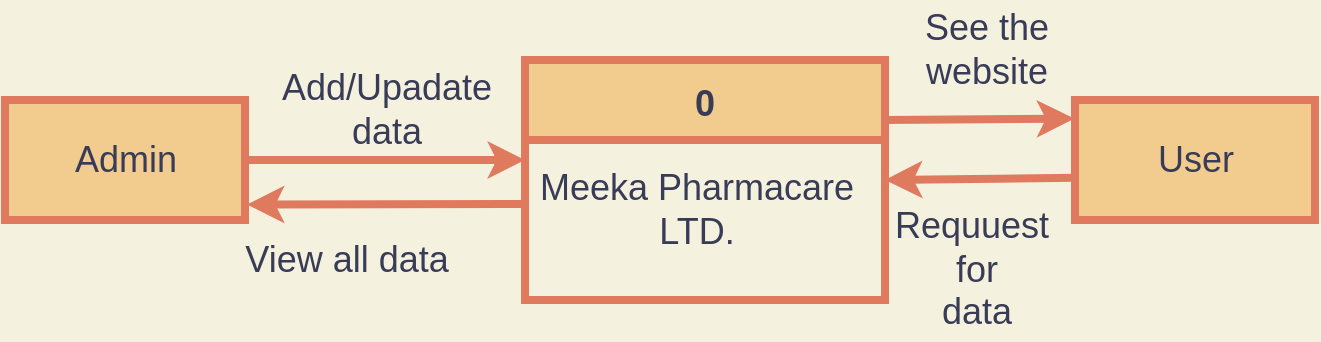 <mxfile version="16.5.2" type="github" pages="5">
  <diagram id="C5RBs43oDa-KdzZeNtuy" name="Page-1">
    <mxGraphModel dx="1839" dy="934" grid="0" gridSize="10" guides="1" tooltips="1" connect="1" arrows="1" fold="1" page="1" pageScale="1" pageWidth="827" pageHeight="1169" background="#F4F1DE" math="0" shadow="0">
      <root>
        <mxCell id="WIyWlLk6GJQsqaUBKTNV-0" />
        <mxCell id="WIyWlLk6GJQsqaUBKTNV-1" parent="WIyWlLk6GJQsqaUBKTNV-0" />
        <mxCell id="VhhzAOsANryJYTj_Fj5D-0" value="&lt;font style=&quot;font-size: 18px&quot;&gt;Admin&lt;/font&gt;" style="rounded=0;whiteSpace=wrap;html=1;fillColor=#F2CC8F;strokeColor=#E07A5F;strokeWidth=4;fontColor=#393C56;" vertex="1" parent="WIyWlLk6GJQsqaUBKTNV-1">
          <mxGeometry x="434.5" y="140" width="120" height="60" as="geometry" />
        </mxCell>
        <mxCell id="VhhzAOsANryJYTj_Fj5D-1" value="0" style="swimlane;fontSize=18;startSize=40;fillColor=#F2CC8F;strokeColor=#E07A5F;strokeWidth=4;fontColor=#393C56;" vertex="1" parent="WIyWlLk6GJQsqaUBKTNV-1">
          <mxGeometry x="694.5" y="120" width="180" height="120" as="geometry" />
        </mxCell>
        <mxCell id="VhhzAOsANryJYTj_Fj5D-4" value="Meeka Pharmacare&lt;br&gt;LTD." style="text;html=1;align=center;verticalAlign=middle;resizable=0;points=[];autosize=1;fontSize=18;strokeWidth=4;fontColor=#393C56;" vertex="1" parent="VhhzAOsANryJYTj_Fj5D-1">
          <mxGeometry y="50" width="170" height="50" as="geometry" />
        </mxCell>
        <mxCell id="VhhzAOsANryJYTj_Fj5D-2" value="" style="endArrow=classic;html=1;rounded=0;fontSize=18;exitX=1;exitY=0.5;exitDx=0;exitDy=0;fillColor=#F2CC8F;strokeColor=#E07A5F;strokeWidth=4;labelBackgroundColor=#F4F1DE;fontColor=#393C56;" edge="1" parent="WIyWlLk6GJQsqaUBKTNV-1" source="VhhzAOsANryJYTj_Fj5D-0">
          <mxGeometry width="50" height="50" relative="1" as="geometry">
            <mxPoint x="774.5" y="440" as="sourcePoint" />
            <mxPoint x="694.5" y="170" as="targetPoint" />
            <Array as="points" />
          </mxGeometry>
        </mxCell>
        <mxCell id="VhhzAOsANryJYTj_Fj5D-3" value="" style="endArrow=classic;html=1;rounded=0;fontSize=18;entryX=1.008;entryY=0.871;entryDx=0;entryDy=0;entryPerimeter=0;fillColor=#F2CC8F;strokeColor=#E07A5F;strokeWidth=4;labelBackgroundColor=#F4F1DE;fontColor=#393C56;" edge="1" parent="WIyWlLk6GJQsqaUBKTNV-1" target="VhhzAOsANryJYTj_Fj5D-0">
          <mxGeometry width="50" height="50" relative="1" as="geometry">
            <mxPoint x="694.5" y="192" as="sourcePoint" />
            <mxPoint x="824.5" y="390" as="targetPoint" />
          </mxGeometry>
        </mxCell>
        <mxCell id="VhhzAOsANryJYTj_Fj5D-5" value="&lt;font style=&quot;font-size: 18px&quot;&gt;User&lt;/font&gt;" style="rounded=0;whiteSpace=wrap;html=1;fillColor=#F2CC8F;strokeColor=#E07A5F;strokeWidth=4;fontColor=#393C56;" vertex="1" parent="WIyWlLk6GJQsqaUBKTNV-1">
          <mxGeometry x="969.5" y="140" width="120" height="60" as="geometry" />
        </mxCell>
        <mxCell id="VhhzAOsANryJYTj_Fj5D-6" value="" style="endArrow=classic;html=1;rounded=0;fontSize=18;entryX=1;entryY=0.5;entryDx=0;entryDy=0;exitX=0.008;exitY=0.648;exitDx=0;exitDy=0;exitPerimeter=0;fillColor=#F2CC8F;strokeColor=#E07A5F;strokeWidth=4;labelBackgroundColor=#F4F1DE;fontColor=#393C56;" edge="1" parent="WIyWlLk6GJQsqaUBKTNV-1" source="VhhzAOsANryJYTj_Fj5D-5" target="VhhzAOsANryJYTj_Fj5D-1">
          <mxGeometry width="50" height="50" relative="1" as="geometry">
            <mxPoint x="774.5" y="430" as="sourcePoint" />
            <mxPoint x="824.5" y="380" as="targetPoint" />
          </mxGeometry>
        </mxCell>
        <mxCell id="VhhzAOsANryJYTj_Fj5D-7" value="" style="endArrow=classic;html=1;rounded=0;fontSize=18;entryX=-0.003;entryY=0.155;entryDx=0;entryDy=0;exitX=1;exitY=0.25;exitDx=0;exitDy=0;entryPerimeter=0;fillColor=#F2CC8F;strokeColor=#E07A5F;strokeWidth=4;labelBackgroundColor=#F4F1DE;fontColor=#393C56;" edge="1" parent="WIyWlLk6GJQsqaUBKTNV-1" source="VhhzAOsANryJYTj_Fj5D-1" target="VhhzAOsANryJYTj_Fj5D-5">
          <mxGeometry width="50" height="50" relative="1" as="geometry">
            <mxPoint x="985.46" y="470.0" as="sourcePoint" />
            <mxPoint x="884.5" y="471.12" as="targetPoint" />
          </mxGeometry>
        </mxCell>
        <mxCell id="VhhzAOsANryJYTj_Fj5D-8" value="Add/Upadate &lt;br&gt;data" style="text;html=1;align=center;verticalAlign=middle;resizable=0;points=[];autosize=1;fontSize=18;strokeWidth=4;fontColor=#393C56;" vertex="1" parent="WIyWlLk6GJQsqaUBKTNV-1">
          <mxGeometry x="564.5" y="120" width="120" height="50" as="geometry" />
        </mxCell>
        <mxCell id="VhhzAOsANryJYTj_Fj5D-9" value="See the &lt;br&gt;website" style="text;html=1;align=center;verticalAlign=middle;resizable=0;points=[];autosize=1;fontSize=18;strokeWidth=4;fontColor=#393C56;" vertex="1" parent="WIyWlLk6GJQsqaUBKTNV-1">
          <mxGeometry x="884.5" y="90" width="80" height="50" as="geometry" />
        </mxCell>
        <mxCell id="VhhzAOsANryJYTj_Fj5D-10" value="Requuest&amp;nbsp;&lt;br&gt;for&lt;br&gt;data" style="text;html=1;align=center;verticalAlign=middle;resizable=0;points=[];autosize=1;fontSize=18;strokeWidth=4;fontColor=#393C56;" vertex="1" parent="WIyWlLk6GJQsqaUBKTNV-1">
          <mxGeometry x="869.5" y="190" width="100" height="70" as="geometry" />
        </mxCell>
        <mxCell id="VhhzAOsANryJYTj_Fj5D-11" value="View all data" style="text;html=1;align=center;verticalAlign=middle;resizable=0;points=[];autosize=1;fontSize=18;strokeWidth=4;fontColor=#393C56;" vertex="1" parent="WIyWlLk6GJQsqaUBKTNV-1">
          <mxGeometry x="544.5" y="205" width="120" height="30" as="geometry" />
        </mxCell>
      </root>
    </mxGraphModel>
  </diagram>
  <diagram id="J8myBvKszDZYlazRNf5M" name="Page-2">
    <mxGraphModel dx="2233" dy="1134" grid="0" gridSize="10" guides="1" tooltips="1" connect="1" arrows="1" fold="1" page="1" pageScale="1" pageWidth="1100" pageHeight="850" background="#F4F1DE" math="0" shadow="0">
      <root>
        <mxCell id="X9IIowJ31hEdkmvtoJMV-0" />
        <mxCell id="X9IIowJ31hEdkmvtoJMV-1" parent="X9IIowJ31hEdkmvtoJMV-0" />
        <mxCell id="X9IIowJ31hEdkmvtoJMV-2" style="edgeStyle=orthogonalEdgeStyle;rounded=0;orthogonalLoop=1;jettySize=auto;html=1;entryX=1;entryY=0.5;entryDx=0;entryDy=0;fontSize=18;strokeWidth=4;labelBackgroundColor=#F4F1DE;strokeColor=#E07A5F;fontColor=#393C56;" edge="1" parent="X9IIowJ31hEdkmvtoJMV-1" source="X9IIowJ31hEdkmvtoJMV-9" target="X9IIowJ31hEdkmvtoJMV-29">
          <mxGeometry relative="1" as="geometry" />
        </mxCell>
        <mxCell id="X9IIowJ31hEdkmvtoJMV-3" style="edgeStyle=orthogonalEdgeStyle;rounded=0;orthogonalLoop=1;jettySize=auto;html=1;entryX=0.5;entryY=0;entryDx=0;entryDy=0;fontSize=18;strokeWidth=4;exitX=0.25;exitY=1;exitDx=0;exitDy=0;labelBackgroundColor=#F4F1DE;strokeColor=#E07A5F;fontColor=#393C56;" edge="1" parent="X9IIowJ31hEdkmvtoJMV-1" source="X9IIowJ31hEdkmvtoJMV-9" target="X9IIowJ31hEdkmvtoJMV-20">
          <mxGeometry relative="1" as="geometry" />
        </mxCell>
        <mxCell id="X9IIowJ31hEdkmvtoJMV-4" style="edgeStyle=orthogonalEdgeStyle;rounded=0;orthogonalLoop=1;jettySize=auto;html=1;fontSize=18;strokeWidth=4;labelBackgroundColor=#F4F1DE;strokeColor=#E07A5F;fontColor=#393C56;" edge="1" parent="X9IIowJ31hEdkmvtoJMV-1" source="X9IIowJ31hEdkmvtoJMV-9">
          <mxGeometry relative="1" as="geometry">
            <mxPoint x="1552" y="590" as="targetPoint" />
          </mxGeometry>
        </mxCell>
        <mxCell id="X9IIowJ31hEdkmvtoJMV-5" style="edgeStyle=orthogonalEdgeStyle;rounded=0;orthogonalLoop=1;jettySize=auto;html=1;exitX=0.75;exitY=1;exitDx=0;exitDy=0;entryX=0.5;entryY=0;entryDx=0;entryDy=0;fontSize=18;strokeWidth=4;labelBackgroundColor=#F4F1DE;strokeColor=#E07A5F;fontColor=#393C56;" edge="1" parent="X9IIowJ31hEdkmvtoJMV-1" source="X9IIowJ31hEdkmvtoJMV-9" target="X9IIowJ31hEdkmvtoJMV-23">
          <mxGeometry relative="1" as="geometry" />
        </mxCell>
        <mxCell id="X9IIowJ31hEdkmvtoJMV-6" style="edgeStyle=orthogonalEdgeStyle;rounded=0;orthogonalLoop=1;jettySize=auto;html=1;exitX=1;exitY=0.75;exitDx=0;exitDy=0;entryX=0.5;entryY=0;entryDx=0;entryDy=0;fontSize=18;strokeWidth=4;labelBackgroundColor=#F4F1DE;strokeColor=#E07A5F;fontColor=#393C56;" edge="1" parent="X9IIowJ31hEdkmvtoJMV-1" source="X9IIowJ31hEdkmvtoJMV-9" target="X9IIowJ31hEdkmvtoJMV-26">
          <mxGeometry relative="1" as="geometry">
            <Array as="points">
              <mxPoint x="1502" y="620" />
              <mxPoint x="1502" y="700" />
              <mxPoint x="1644" y="700" />
            </Array>
          </mxGeometry>
        </mxCell>
        <mxCell id="X9IIowJ31hEdkmvtoJMV-7" style="edgeStyle=orthogonalEdgeStyle;rounded=0;orthogonalLoop=1;jettySize=auto;html=1;exitX=0;exitY=0.75;exitDx=0;exitDy=0;entryX=0.5;entryY=0;entryDx=0;entryDy=0;fontSize=18;strokeWidth=4;labelBackgroundColor=#F4F1DE;strokeColor=#E07A5F;fontColor=#393C56;" edge="1" parent="X9IIowJ31hEdkmvtoJMV-1" source="X9IIowJ31hEdkmvtoJMV-9" target="X9IIowJ31hEdkmvtoJMV-17">
          <mxGeometry relative="1" as="geometry">
            <Array as="points">
              <mxPoint x="942" y="620" />
              <mxPoint x="942" y="700" />
              <mxPoint x="812" y="700" />
            </Array>
          </mxGeometry>
        </mxCell>
        <mxCell id="X9IIowJ31hEdkmvtoJMV-8" style="edgeStyle=orthogonalEdgeStyle;rounded=0;orthogonalLoop=1;jettySize=auto;html=1;exitX=0.75;exitY=0;exitDx=0;exitDy=0;entryX=0.869;entryY=1.032;entryDx=0;entryDy=0;entryPerimeter=0;fontSize=18;strokeWidth=4;labelBackgroundColor=#F4F1DE;strokeColor=#E07A5F;fontColor=#393C56;" edge="1" parent="X9IIowJ31hEdkmvtoJMV-1" source="X9IIowJ31hEdkmvtoJMV-9" target="X9IIowJ31hEdkmvtoJMV-12">
          <mxGeometry relative="1" as="geometry" />
        </mxCell>
        <mxCell id="X9IIowJ31hEdkmvtoJMV-9" value="1.0" style="swimlane;fontSize=18;startSize=40;fillColor=#F2CC8F;strokeColor=#E07A5F;strokeWidth=4;fontColor=#393C56;" vertex="1" parent="X9IIowJ31hEdkmvtoJMV-1">
          <mxGeometry x="1134" y="530" width="180" height="120" as="geometry" />
        </mxCell>
        <mxCell id="X9IIowJ31hEdkmvtoJMV-10" value="Meeka Pharmacare&lt;br&gt;ltd" style="text;html=1;align=center;verticalAlign=middle;resizable=0;points=[];autosize=1;strokeColor=none;fillColor=none;fontSize=18;fontColor=#393C56;" vertex="1" parent="X9IIowJ31hEdkmvtoJMV-9">
          <mxGeometry x="5" y="60" width="170" height="50" as="geometry" />
        </mxCell>
        <mxCell id="X9IIowJ31hEdkmvtoJMV-11" style="edgeStyle=orthogonalEdgeStyle;rounded=0;orthogonalLoop=1;jettySize=auto;html=1;exitX=0.25;exitY=1;exitDx=0;exitDy=0;fontSize=18;strokeWidth=4;labelBackgroundColor=#F4F1DE;strokeColor=#E07A5F;fontColor=#393C56;" edge="1" parent="X9IIowJ31hEdkmvtoJMV-1" source="X9IIowJ31hEdkmvtoJMV-12">
          <mxGeometry relative="1" as="geometry">
            <mxPoint x="1194" y="530" as="targetPoint" />
          </mxGeometry>
        </mxCell>
        <mxCell id="X9IIowJ31hEdkmvtoJMV-12" value="&lt;font style=&quot;font-size: 18px&quot;&gt;Admin&lt;/font&gt;" style="rounded=0;whiteSpace=wrap;html=1;fillColor=#F2CC8F;strokeColor=#E07A5F;strokeWidth=4;fontColor=#393C56;" vertex="1" parent="X9IIowJ31hEdkmvtoJMV-1">
          <mxGeometry x="1164" y="390" width="120" height="60" as="geometry" />
        </mxCell>
        <mxCell id="X9IIowJ31hEdkmvtoJMV-13" value="&lt;font style=&quot;font-size: 18px&quot;&gt;User&lt;/font&gt;" style="rounded=0;whiteSpace=wrap;html=1;fillColor=#F2CC8F;strokeColor=#E07A5F;strokeWidth=4;fontColor=#393C56;" vertex="1" parent="X9IIowJ31hEdkmvtoJMV-1">
          <mxGeometry x="1212" y="1410" width="120" height="60" as="geometry" />
        </mxCell>
        <mxCell id="X9IIowJ31hEdkmvtoJMV-14" style="edgeStyle=orthogonalEdgeStyle;rounded=0;orthogonalLoop=1;jettySize=auto;html=1;fontSize=18;strokeWidth=4;labelBackgroundColor=#F4F1DE;strokeColor=#E07A5F;fontColor=#393C56;" edge="1" parent="X9IIowJ31hEdkmvtoJMV-1" source="X9IIowJ31hEdkmvtoJMV-15">
          <mxGeometry relative="1" as="geometry">
            <mxPoint x="1862" y="1040" as="targetPoint" />
          </mxGeometry>
        </mxCell>
        <mxCell id="X9IIowJ31hEdkmvtoJMV-15" value="3.0" style="swimlane;fontSize=18;startSize=40;fillColor=#F2CC8F;strokeColor=#E07A5F;strokeWidth=4;fontColor=#393C56;" vertex="1" parent="X9IIowJ31hEdkmvtoJMV-1">
          <mxGeometry x="1554" y="535" width="180" height="120" as="geometry" />
        </mxCell>
        <mxCell id="X9IIowJ31hEdkmvtoJMV-16" style="edgeStyle=orthogonalEdgeStyle;rounded=0;orthogonalLoop=1;jettySize=auto;html=1;entryX=0.5;entryY=0;entryDx=0;entryDy=0;fontSize=18;strokeWidth=4;labelBackgroundColor=#F4F1DE;strokeColor=#E07A5F;fontColor=#393C56;" edge="1" parent="X9IIowJ31hEdkmvtoJMV-1" source="X9IIowJ31hEdkmvtoJMV-17" target="X9IIowJ31hEdkmvtoJMV-31">
          <mxGeometry relative="1" as="geometry" />
        </mxCell>
        <mxCell id="X9IIowJ31hEdkmvtoJMV-17" value="4.0" style="swimlane;fontSize=18;startSize=40;fillColor=#F2CC8F;strokeColor=#E07A5F;strokeWidth=4;fontColor=#393C56;" vertex="1" parent="X9IIowJ31hEdkmvtoJMV-1">
          <mxGeometry x="722" y="790" width="180" height="120" as="geometry" />
        </mxCell>
        <mxCell id="X9IIowJ31hEdkmvtoJMV-18" value="Update/Add&lt;br&gt;&amp;nbsp;sisterconcern" style="text;html=1;align=center;verticalAlign=middle;resizable=0;points=[];autosize=1;strokeColor=none;fillColor=none;fontSize=18;fontColor=#393C56;" vertex="1" parent="X9IIowJ31hEdkmvtoJMV-17">
          <mxGeometry x="24" y="50" width="130" height="50" as="geometry" />
        </mxCell>
        <mxCell id="X9IIowJ31hEdkmvtoJMV-19" style="edgeStyle=orthogonalEdgeStyle;rounded=0;orthogonalLoop=1;jettySize=auto;html=1;fontSize=18;strokeWidth=4;labelBackgroundColor=#F4F1DE;strokeColor=#E07A5F;fontColor=#393C56;" edge="1" parent="X9IIowJ31hEdkmvtoJMV-1" source="X9IIowJ31hEdkmvtoJMV-20">
          <mxGeometry relative="1" as="geometry">
            <mxPoint x="1102" y="1040" as="targetPoint" />
          </mxGeometry>
        </mxCell>
        <mxCell id="X9IIowJ31hEdkmvtoJMV-20" value="5.0" style="swimlane;fontSize=18;startSize=40;fillColor=#F2CC8F;strokeColor=#E07A5F;strokeWidth=4;fontColor=#393C56;" vertex="1" parent="X9IIowJ31hEdkmvtoJMV-1">
          <mxGeometry x="1012" y="790" width="180" height="120" as="geometry" />
        </mxCell>
        <mxCell id="X9IIowJ31hEdkmvtoJMV-21" value="Add/Update&amp;nbsp;&lt;br&gt;Testimonial" style="text;html=1;align=center;verticalAlign=middle;resizable=0;points=[];autosize=1;strokeColor=none;fillColor=none;fontSize=18;fontColor=#393C56;" vertex="1" parent="X9IIowJ31hEdkmvtoJMV-20">
          <mxGeometry x="30" y="50" width="120" height="50" as="geometry" />
        </mxCell>
        <mxCell id="X9IIowJ31hEdkmvtoJMV-22" style="edgeStyle=orthogonalEdgeStyle;rounded=0;orthogonalLoop=1;jettySize=auto;html=1;entryX=0.5;entryY=0;entryDx=0;entryDy=0;fontSize=18;strokeWidth=4;labelBackgroundColor=#F4F1DE;strokeColor=#E07A5F;fontColor=#393C56;" edge="1" parent="X9IIowJ31hEdkmvtoJMV-1" source="X9IIowJ31hEdkmvtoJMV-23" target="X9IIowJ31hEdkmvtoJMV-40">
          <mxGeometry relative="1" as="geometry" />
        </mxCell>
        <mxCell id="X9IIowJ31hEdkmvtoJMV-23" value="6.0" style="swimlane;fontSize=18;startSize=40;fillColor=#F2CC8F;strokeColor=#E07A5F;strokeWidth=4;fontColor=#393C56;" vertex="1" parent="X9IIowJ31hEdkmvtoJMV-1">
          <mxGeometry x="1287" y="790" width="180" height="120" as="geometry" />
        </mxCell>
        <mxCell id="X9IIowJ31hEdkmvtoJMV-24" value="Add/Update &lt;br&gt;Event&amp;nbsp;" style="text;html=1;align=center;verticalAlign=middle;resizable=0;points=[];autosize=1;strokeColor=none;fillColor=none;fontSize=18;fontColor=#393C56;" vertex="1" parent="X9IIowJ31hEdkmvtoJMV-23">
          <mxGeometry x="35" y="50" width="110" height="50" as="geometry" />
        </mxCell>
        <mxCell id="X9IIowJ31hEdkmvtoJMV-25" style="edgeStyle=orthogonalEdgeStyle;rounded=0;orthogonalLoop=1;jettySize=auto;html=1;entryX=0.5;entryY=0;entryDx=0;entryDy=0;fontSize=18;strokeWidth=4;labelBackgroundColor=#F4F1DE;strokeColor=#E07A5F;fontColor=#393C56;" edge="1" parent="X9IIowJ31hEdkmvtoJMV-1" source="X9IIowJ31hEdkmvtoJMV-26" target="X9IIowJ31hEdkmvtoJMV-46">
          <mxGeometry relative="1" as="geometry" />
        </mxCell>
        <mxCell id="X9IIowJ31hEdkmvtoJMV-26" value="7.0" style="swimlane;fontSize=18;startSize=40;fillColor=#F2CC8F;strokeColor=#E07A5F;strokeWidth=4;fontColor=#393C56;" vertex="1" parent="X9IIowJ31hEdkmvtoJMV-1">
          <mxGeometry x="1554" y="790" width="180" height="120" as="geometry" />
        </mxCell>
        <mxCell id="X9IIowJ31hEdkmvtoJMV-27" value="Add/Update&lt;br&gt;Product" style="text;html=1;align=center;verticalAlign=middle;resizable=0;points=[];autosize=1;strokeColor=none;fillColor=none;fontSize=18;fontColor=#393C56;" vertex="1" parent="X9IIowJ31hEdkmvtoJMV-26">
          <mxGeometry x="35" y="50" width="110" height="50" as="geometry" />
        </mxCell>
        <mxCell id="X9IIowJ31hEdkmvtoJMV-28" style="edgeStyle=orthogonalEdgeStyle;rounded=0;orthogonalLoop=1;jettySize=auto;html=1;entryX=0.5;entryY=0;entryDx=0;entryDy=0;fontSize=18;strokeWidth=4;labelBackgroundColor=#F4F1DE;strokeColor=#E07A5F;fontColor=#393C56;" edge="1" parent="X9IIowJ31hEdkmvtoJMV-1" source="X9IIowJ31hEdkmvtoJMV-29" target="X9IIowJ31hEdkmvtoJMV-34">
          <mxGeometry relative="1" as="geometry" />
        </mxCell>
        <mxCell id="X9IIowJ31hEdkmvtoJMV-29" value="2.0" style="swimlane;fontSize=18;startSize=40;fillColor=#F2CC8F;strokeColor=#E07A5F;strokeWidth=4;fontColor=#393C56;" vertex="1" parent="X9IIowJ31hEdkmvtoJMV-1">
          <mxGeometry x="722" y="530" width="180" height="120" as="geometry" />
        </mxCell>
        <mxCell id="X9IIowJ31hEdkmvtoJMV-30" style="edgeStyle=orthogonalEdgeStyle;rounded=0;orthogonalLoop=1;jettySize=auto;html=1;entryX=0;entryY=0.25;entryDx=0;entryDy=0;fontSize=18;strokeWidth=4;labelBackgroundColor=#F4F1DE;strokeColor=#E07A5F;fontColor=#393C56;" edge="1" parent="X9IIowJ31hEdkmvtoJMV-1" source="X9IIowJ31hEdkmvtoJMV-31" target="X9IIowJ31hEdkmvtoJMV-49">
          <mxGeometry relative="1" as="geometry">
            <Array as="points">
              <mxPoint x="811" y="1230" />
            </Array>
          </mxGeometry>
        </mxCell>
        <mxCell id="X9IIowJ31hEdkmvtoJMV-31" value="D2" style="swimlane;horizontal=0;fontSize=18;strokeWidth=4;fillColor=#F2CC8F;strokeColor=#E07A5F;fontColor=#393C56;" vertex="1" parent="X9IIowJ31hEdkmvtoJMV-1">
          <mxGeometry x="746" y="1040" width="130" height="30" as="geometry">
            <mxRectangle x="208" y="1100" width="40" height="200" as="alternateBounds" />
          </mxGeometry>
        </mxCell>
        <mxCell id="X9IIowJ31hEdkmvtoJMV-32" value="&lt;font style=&quot;font-size: 12px&quot;&gt;SisterCon Data&lt;/font&gt;" style="text;html=1;align=center;verticalAlign=middle;resizable=0;points=[];autosize=1;strokeColor=none;fillColor=none;fontSize=18;fontColor=#393C56;" vertex="1" parent="X9IIowJ31hEdkmvtoJMV-31">
          <mxGeometry x="30" y="-5" width="100" height="30" as="geometry" />
        </mxCell>
        <mxCell id="X9IIowJ31hEdkmvtoJMV-33" style="edgeStyle=orthogonalEdgeStyle;rounded=0;orthogonalLoop=1;jettySize=auto;html=1;entryX=0;entryY=0.5;entryDx=0;entryDy=0;fontSize=18;strokeWidth=4;labelBackgroundColor=#F4F1DE;strokeColor=#E07A5F;fontColor=#393C56;" edge="1" parent="X9IIowJ31hEdkmvtoJMV-1" source="X9IIowJ31hEdkmvtoJMV-34" target="X9IIowJ31hEdkmvtoJMV-49">
          <mxGeometry relative="1" as="geometry">
            <Array as="points">
              <mxPoint x="625" y="1260" />
            </Array>
          </mxGeometry>
        </mxCell>
        <mxCell id="X9IIowJ31hEdkmvtoJMV-34" value="D1" style="swimlane;horizontal=0;fontSize=18;strokeWidth=4;fillColor=#F2CC8F;strokeColor=#E07A5F;fontColor=#393C56;" vertex="1" parent="X9IIowJ31hEdkmvtoJMV-1">
          <mxGeometry x="560" y="1040" width="130" height="30" as="geometry">
            <mxRectangle x="208" y="1100" width="40" height="200" as="alternateBounds" />
          </mxGeometry>
        </mxCell>
        <mxCell id="X9IIowJ31hEdkmvtoJMV-35" value="Slides data" style="text;html=1;align=center;verticalAlign=middle;resizable=0;points=[];autosize=1;strokeColor=none;fillColor=none;fontSize=18;fontColor=#393C56;" vertex="1" parent="X9IIowJ31hEdkmvtoJMV-34">
          <mxGeometry x="22" width="100" height="30" as="geometry" />
        </mxCell>
        <mxCell id="X9IIowJ31hEdkmvtoJMV-36" style="edgeStyle=orthogonalEdgeStyle;rounded=0;orthogonalLoop=1;jettySize=auto;html=1;fontSize=18;strokeWidth=4;labelBackgroundColor=#F4F1DE;strokeColor=#E07A5F;fontColor=#393C56;" edge="1" parent="X9IIowJ31hEdkmvtoJMV-1" source="X9IIowJ31hEdkmvtoJMV-37" target="X9IIowJ31hEdkmvtoJMV-49">
          <mxGeometry relative="1" as="geometry">
            <Array as="points">
              <mxPoint x="1099" y="1130" />
              <mxPoint x="1272" y="1130" />
            </Array>
          </mxGeometry>
        </mxCell>
        <mxCell id="X9IIowJ31hEdkmvtoJMV-37" value="D3" style="swimlane;horizontal=0;fontSize=18;strokeWidth=4;fillColor=#F2CC8F;strokeColor=#E07A5F;fontColor=#393C56;" vertex="1" parent="X9IIowJ31hEdkmvtoJMV-1">
          <mxGeometry x="1034" y="1040" width="130" height="30" as="geometry">
            <mxRectangle x="208" y="1100" width="40" height="200" as="alternateBounds" />
          </mxGeometry>
        </mxCell>
        <mxCell id="X9IIowJ31hEdkmvtoJMV-38" value="Testimonial Data" style="text;html=1;align=center;verticalAlign=middle;resizable=0;points=[];autosize=1;strokeColor=none;fillColor=none;fontSize=12;fontColor=#393C56;" vertex="1" parent="X9IIowJ31hEdkmvtoJMV-37">
          <mxGeometry x="28" y="5" width="100" height="20" as="geometry" />
        </mxCell>
        <mxCell id="X9IIowJ31hEdkmvtoJMV-39" style="edgeStyle=orthogonalEdgeStyle;rounded=0;orthogonalLoop=1;jettySize=auto;html=1;fontSize=18;strokeWidth=4;entryX=0.608;entryY=-0.009;entryDx=0;entryDy=0;entryPerimeter=0;labelBackgroundColor=#F4F1DE;strokeColor=#E07A5F;fontColor=#393C56;" edge="1" parent="X9IIowJ31hEdkmvtoJMV-1" source="X9IIowJ31hEdkmvtoJMV-40" target="X9IIowJ31hEdkmvtoJMV-49">
          <mxGeometry relative="1" as="geometry">
            <mxPoint x="1292" y="1190" as="targetPoint" />
          </mxGeometry>
        </mxCell>
        <mxCell id="X9IIowJ31hEdkmvtoJMV-40" value="D4" style="swimlane;horizontal=0;fontSize=18;strokeWidth=4;fillColor=#F2CC8F;strokeColor=#E07A5F;fontColor=#393C56;" vertex="1" parent="X9IIowJ31hEdkmvtoJMV-1">
          <mxGeometry x="1312" y="1040" width="130" height="30" as="geometry">
            <mxRectangle x="208" y="1100" width="40" height="200" as="alternateBounds" />
          </mxGeometry>
        </mxCell>
        <mxCell id="X9IIowJ31hEdkmvtoJMV-41" value="&lt;font style=&quot;font-size: 16px&quot;&gt;Event Data&lt;/font&gt;" style="text;html=1;align=center;verticalAlign=middle;resizable=0;points=[];autosize=1;strokeColor=none;fillColor=none;fontSize=12;fontColor=#393C56;" vertex="1" parent="X9IIowJ31hEdkmvtoJMV-40">
          <mxGeometry x="30" y="5" width="90" height="20" as="geometry" />
        </mxCell>
        <mxCell id="X9IIowJ31hEdkmvtoJMV-42" style="edgeStyle=orthogonalEdgeStyle;rounded=0;orthogonalLoop=1;jettySize=auto;html=1;fontSize=18;strokeWidth=4;entryX=1;entryY=0.5;entryDx=0;entryDy=0;labelBackgroundColor=#F4F1DE;strokeColor=#E07A5F;fontColor=#393C56;" edge="1" parent="X9IIowJ31hEdkmvtoJMV-1" source="X9IIowJ31hEdkmvtoJMV-43" target="X9IIowJ31hEdkmvtoJMV-49">
          <mxGeometry relative="1" as="geometry">
            <mxPoint x="1362" y="1300" as="targetPoint" />
            <Array as="points">
              <mxPoint x="1847" y="1260" />
            </Array>
          </mxGeometry>
        </mxCell>
        <mxCell id="X9IIowJ31hEdkmvtoJMV-43" value="D6" style="swimlane;horizontal=0;fontSize=18;strokeWidth=4;fillColor=#F2CC8F;strokeColor=#E07A5F;fontColor=#393C56;" vertex="1" parent="X9IIowJ31hEdkmvtoJMV-1">
          <mxGeometry x="1782" y="1040" width="130" height="30" as="geometry">
            <mxRectangle x="208" y="1100" width="40" height="200" as="alternateBounds" />
          </mxGeometry>
        </mxCell>
        <mxCell id="X9IIowJ31hEdkmvtoJMV-44" value="Clients Data" style="text;html=1;align=center;verticalAlign=middle;resizable=0;points=[];autosize=1;strokeColor=none;fillColor=none;fontSize=16;fontColor=#393C56;" vertex="1" parent="X9IIowJ31hEdkmvtoJMV-43">
          <mxGeometry x="20" y="5" width="100" height="20" as="geometry" />
        </mxCell>
        <mxCell id="X9IIowJ31hEdkmvtoJMV-45" style="edgeStyle=orthogonalEdgeStyle;rounded=0;orthogonalLoop=1;jettySize=auto;html=1;entryX=1;entryY=0.25;entryDx=0;entryDy=0;fontSize=18;strokeWidth=4;labelBackgroundColor=#F4F1DE;strokeColor=#E07A5F;fontColor=#393C56;" edge="1" parent="X9IIowJ31hEdkmvtoJMV-1" source="X9IIowJ31hEdkmvtoJMV-46" target="X9IIowJ31hEdkmvtoJMV-49">
          <mxGeometry relative="1" as="geometry">
            <Array as="points">
              <mxPoint x="1644" y="1230" />
            </Array>
          </mxGeometry>
        </mxCell>
        <mxCell id="X9IIowJ31hEdkmvtoJMV-46" value="D5" style="swimlane;horizontal=0;fontSize=18;strokeWidth=4;fillColor=#F2CC8F;strokeColor=#E07A5F;fontColor=#393C56;" vertex="1" parent="X9IIowJ31hEdkmvtoJMV-1">
          <mxGeometry x="1579" y="1040" width="130" height="30" as="geometry">
            <mxRectangle x="208" y="1100" width="40" height="200" as="alternateBounds" />
          </mxGeometry>
        </mxCell>
        <mxCell id="X9IIowJ31hEdkmvtoJMV-47" value="Product Data" style="text;html=1;align=center;verticalAlign=middle;resizable=0;points=[];autosize=1;strokeColor=none;fillColor=none;fontSize=16;fontColor=#393C56;" vertex="1" parent="X9IIowJ31hEdkmvtoJMV-46">
          <mxGeometry x="20" y="5" width="110" height="20" as="geometry" />
        </mxCell>
        <mxCell id="X9IIowJ31hEdkmvtoJMV-48" style="edgeStyle=orthogonalEdgeStyle;rounded=0;orthogonalLoop=1;jettySize=auto;html=1;entryX=0.5;entryY=0;entryDx=0;entryDy=0;fontSize=18;strokeWidth=4;labelBackgroundColor=#F4F1DE;strokeColor=#E07A5F;fontColor=#393C56;" edge="1" parent="X9IIowJ31hEdkmvtoJMV-1" source="X9IIowJ31hEdkmvtoJMV-49" target="X9IIowJ31hEdkmvtoJMV-13">
          <mxGeometry relative="1" as="geometry" />
        </mxCell>
        <mxCell id="X9IIowJ31hEdkmvtoJMV-49" value="8.0" style="swimlane;fontSize=18;startSize=40;fillColor=#F2CC8F;strokeColor=#E07A5F;strokeWidth=4;fontColor=#393C56;" vertex="1" parent="X9IIowJ31hEdkmvtoJMV-1">
          <mxGeometry x="1182" y="1200" width="180" height="120" as="geometry" />
        </mxCell>
        <mxCell id="X9IIowJ31hEdkmvtoJMV-50" value="All Processed Data" style="text;html=1;align=center;verticalAlign=middle;resizable=0;points=[];autosize=1;strokeColor=none;fillColor=none;fontSize=16;fontColor=#393C56;" vertex="1" parent="X9IIowJ31hEdkmvtoJMV-49">
          <mxGeometry x="15" y="60" width="150" height="20" as="geometry" />
        </mxCell>
        <mxCell id="X9IIowJ31hEdkmvtoJMV-51" value="Data Manipulation" style="text;html=1;align=center;verticalAlign=middle;resizable=0;points=[];autosize=1;strokeColor=none;fillColor=none;fontSize=18;fontColor=#393C56;" vertex="1" parent="X9IIowJ31hEdkmvtoJMV-1">
          <mxGeometry x="1026.5" y="460" width="160" height="30" as="geometry" />
        </mxCell>
        <mxCell id="X9IIowJ31hEdkmvtoJMV-52" value="View All data" style="text;html=1;align=center;verticalAlign=middle;resizable=0;points=[];autosize=1;strokeColor=none;fillColor=none;fontSize=18;fontColor=#393C56;" vertex="1" parent="X9IIowJ31hEdkmvtoJMV-1">
          <mxGeometry x="1284" y="480" width="120" height="30" as="geometry" />
        </mxCell>
        <mxCell id="X9IIowJ31hEdkmvtoJMV-53" value="Update Slides" style="text;html=1;align=center;verticalAlign=middle;resizable=0;points=[];autosize=1;strokeColor=none;fillColor=none;fontSize=18;fontColor=#393C56;" vertex="1" parent="X9IIowJ31hEdkmvtoJMV-1">
          <mxGeometry x="737" y="585" width="130" height="30" as="geometry" />
        </mxCell>
        <mxCell id="X9IIowJ31hEdkmvtoJMV-54" value="Add/update clients" style="text;html=1;align=center;verticalAlign=middle;resizable=0;points=[];autosize=1;strokeColor=none;fillColor=none;fontSize=18;fontColor=#393C56;" vertex="1" parent="X9IIowJ31hEdkmvtoJMV-1">
          <mxGeometry x="1562" y="585" width="160" height="30" as="geometry" />
        </mxCell>
        <mxCell id="X9IIowJ31hEdkmvtoJMV-55" value="View all data" style="text;html=1;align=center;verticalAlign=middle;resizable=0;points=[];autosize=1;strokeColor=none;fillColor=none;fontSize=16;fontColor=#393C56;" vertex="1" parent="X9IIowJ31hEdkmvtoJMV-1">
          <mxGeometry x="1272" y="1360" width="110" height="20" as="geometry" />
        </mxCell>
      </root>
    </mxGraphModel>
  </diagram>
  <diagram id="SQzai-kVpGZAZZI9IXEU" name="Page-3">
    <mxGraphModel dx="1563" dy="-56" grid="0" gridSize="10" guides="0" tooltips="1" connect="1" arrows="1" fold="1" page="1" pageScale="1" pageWidth="1100" pageHeight="850" background="#F4F1DE" math="0" shadow="0">
      <root>
        <mxCell id="_z-fKQgreVF2DVtsLtRd-0" />
        <mxCell id="_z-fKQgreVF2DVtsLtRd-1" parent="_z-fKQgreVF2DVtsLtRd-0" />
        <mxCell id="_z-fKQgreVF2DVtsLtRd-2" style="edgeStyle=orthogonalEdgeStyle;rounded=0;orthogonalLoop=1;jettySize=auto;html=1;entryX=0.5;entryY=0;entryDx=0;entryDy=0;fontSize=16;strokeWidth=4;labelBackgroundColor=#F4F1DE;strokeColor=#E07A5F;fontColor=#393C56;" edge="1" parent="_z-fKQgreVF2DVtsLtRd-1" source="_z-fKQgreVF2DVtsLtRd-3" target="_z-fKQgreVF2DVtsLtRd-6">
          <mxGeometry relative="1" as="geometry" />
        </mxCell>
        <mxCell id="_z-fKQgreVF2DVtsLtRd-3" value="7.1" style="swimlane;fontSize=18;startSize=40;fillColor=#F2CC8F;strokeColor=#E07A5F;strokeWidth=4;fontColor=#393C56;" vertex="1" parent="_z-fKQgreVF2DVtsLtRd-1">
          <mxGeometry x="415.5" y="1560" width="180" height="120" as="geometry" />
        </mxCell>
        <mxCell id="_z-fKQgreVF2DVtsLtRd-4" value="Aurhenticating" style="text;html=1;align=center;verticalAlign=middle;resizable=0;points=[];autosize=1;strokeColor=none;fillColor=none;fontSize=16;fontColor=#393C56;" vertex="1" parent="_z-fKQgreVF2DVtsLtRd-3">
          <mxGeometry x="30" y="60" width="120" height="20" as="geometry" />
        </mxCell>
        <mxCell id="_z-fKQgreVF2DVtsLtRd-5" style="edgeStyle=orthogonalEdgeStyle;rounded=0;orthogonalLoop=1;jettySize=auto;html=1;entryX=0;entryY=0.5;entryDx=0;entryDy=0;fontSize=16;strokeWidth=4;labelBackgroundColor=#F4F1DE;strokeColor=#E07A5F;fontColor=#393C56;" edge="1" parent="_z-fKQgreVF2DVtsLtRd-1" source="_z-fKQgreVF2DVtsLtRd-6" target="_z-fKQgreVF2DVtsLtRd-9">
          <mxGeometry relative="1" as="geometry" />
        </mxCell>
        <mxCell id="_z-fKQgreVF2DVtsLtRd-6" value="7.2" style="swimlane;fontSize=18;startSize=40;fillColor=#F2CC8F;strokeColor=#E07A5F;strokeWidth=4;fontColor=#393C56;" vertex="1" parent="_z-fKQgreVF2DVtsLtRd-1">
          <mxGeometry x="250" y="1740" width="180" height="120" as="geometry" />
        </mxCell>
        <mxCell id="_z-fKQgreVF2DVtsLtRd-7" value="Create Product" style="text;html=1;align=center;verticalAlign=middle;resizable=0;points=[];autosize=1;strokeColor=none;fillColor=none;fontSize=16;fontColor=#393C56;" vertex="1" parent="_z-fKQgreVF2DVtsLtRd-6">
          <mxGeometry x="30" y="60" width="120" height="20" as="geometry" />
        </mxCell>
        <mxCell id="_z-fKQgreVF2DVtsLtRd-8" style="edgeStyle=orthogonalEdgeStyle;rounded=0;orthogonalLoop=1;jettySize=auto;html=1;entryX=0.5;entryY=0;entryDx=0;entryDy=0;fontSize=16;strokeWidth=4;labelBackgroundColor=#F4F1DE;strokeColor=#E07A5F;fontColor=#393C56;" edge="1" parent="_z-fKQgreVF2DVtsLtRd-1" source="_z-fKQgreVF2DVtsLtRd-9" target="_z-fKQgreVF2DVtsLtRd-12">
          <mxGeometry relative="1" as="geometry">
            <Array as="points">
              <mxPoint x="685.5" y="1880" />
              <mxPoint x="439.5" y="1880" />
            </Array>
          </mxGeometry>
        </mxCell>
        <mxCell id="_z-fKQgreVF2DVtsLtRd-9" value="7.3" style="swimlane;fontSize=18;startSize=40;fillColor=#F2CC8F;strokeColor=#E07A5F;strokeWidth=4;fontColor=#393C56;" vertex="1" parent="_z-fKQgreVF2DVtsLtRd-1">
          <mxGeometry x="595.5" y="1740" width="180" height="120" as="geometry" />
        </mxCell>
        <mxCell id="_z-fKQgreVF2DVtsLtRd-10" value="Select Category" style="text;html=1;align=center;verticalAlign=middle;resizable=0;points=[];autosize=1;strokeColor=none;fillColor=none;fontSize=16;fontColor=#393C56;" vertex="1" parent="_z-fKQgreVF2DVtsLtRd-9">
          <mxGeometry x="25" y="60" width="130" height="20" as="geometry" />
        </mxCell>
        <mxCell id="_z-fKQgreVF2DVtsLtRd-11" style="edgeStyle=orthogonalEdgeStyle;rounded=0;orthogonalLoop=1;jettySize=auto;html=1;fontSize=16;strokeWidth=4;labelBackgroundColor=#F4F1DE;strokeColor=#E07A5F;fontColor=#393C56;" edge="1" parent="_z-fKQgreVF2DVtsLtRd-1" source="_z-fKQgreVF2DVtsLtRd-12">
          <mxGeometry relative="1" as="geometry">
            <mxPoint x="635.5" y="1990.0" as="targetPoint" />
          </mxGeometry>
        </mxCell>
        <mxCell id="_z-fKQgreVF2DVtsLtRd-12" value="7.4" style="swimlane;fontSize=18;startSize=40;fillColor=#F2CC8F;strokeColor=#E07A5F;strokeWidth=4;fontColor=#393C56;" vertex="1" parent="_z-fKQgreVF2DVtsLtRd-1">
          <mxGeometry x="350" y="1930" width="180" height="120" as="geometry" />
        </mxCell>
        <mxCell id="_z-fKQgreVF2DVtsLtRd-13" value="Add Description" style="text;html=1;align=center;verticalAlign=middle;resizable=0;points=[];autosize=1;strokeColor=none;fillColor=none;fontSize=16;fontColor=#393C56;" vertex="1" parent="_z-fKQgreVF2DVtsLtRd-12">
          <mxGeometry x="25" y="60" width="130" height="20" as="geometry" />
        </mxCell>
        <mxCell id="_z-fKQgreVF2DVtsLtRd-14" value="D3" style="swimlane;horizontal=0;fontSize=18;strokeWidth=4;fillColor=#F2CC8F;strokeColor=#E07A5F;fontColor=#393C56;" vertex="1" parent="_z-fKQgreVF2DVtsLtRd-1">
          <mxGeometry x="555.5" y="2160" width="130" height="30" as="geometry">
            <mxRectangle x="208" y="1100" width="40" height="200" as="alternateBounds" />
          </mxGeometry>
        </mxCell>
        <mxCell id="_z-fKQgreVF2DVtsLtRd-15" value="Testimonial Data" style="text;html=1;align=center;verticalAlign=middle;resizable=0;points=[];autosize=1;strokeColor=none;fillColor=none;fontSize=12;fontColor=#393C56;" vertex="1" parent="_z-fKQgreVF2DVtsLtRd-14">
          <mxGeometry x="28" y="5" width="100" height="20" as="geometry" />
        </mxCell>
        <mxCell id="_z-fKQgreVF2DVtsLtRd-16" value="" style="endArrow=classic;html=1;rounded=0;fontSize=16;strokeWidth=4;entryX=0.5;entryY=0;entryDx=0;entryDy=0;labelBackgroundColor=#F4F1DE;strokeColor=#E07A5F;fontColor=#393C56;" edge="1" parent="_z-fKQgreVF2DVtsLtRd-1" target="_z-fKQgreVF2DVtsLtRd-3">
          <mxGeometry width="50" height="50" relative="1" as="geometry">
            <mxPoint x="255.5" y="1510.0" as="sourcePoint" />
            <mxPoint x="665.5" y="1480" as="targetPoint" />
            <Array as="points">
              <mxPoint x="505.5" y="1510" />
            </Array>
          </mxGeometry>
        </mxCell>
        <mxCell id="_z-fKQgreVF2DVtsLtRd-17" style="edgeStyle=orthogonalEdgeStyle;rounded=0;orthogonalLoop=1;jettySize=auto;html=1;fontSize=16;strokeWidth=4;labelBackgroundColor=#F4F1DE;strokeColor=#E07A5F;fontColor=#393C56;" edge="1" parent="_z-fKQgreVF2DVtsLtRd-1" source="_z-fKQgreVF2DVtsLtRd-18">
          <mxGeometry relative="1" as="geometry">
            <mxPoint x="633.5" y="2160.0" as="targetPoint" />
            <Array as="points">
              <mxPoint x="727.5" y="2105" />
              <mxPoint x="633.5" y="2105" />
            </Array>
          </mxGeometry>
        </mxCell>
        <mxCell id="_z-fKQgreVF2DVtsLtRd-18" value="7.4" style="swimlane;fontSize=18;startSize=40;fillColor=#F2CC8F;strokeColor=#E07A5F;strokeWidth=4;fontColor=#393C56;" vertex="1" parent="_z-fKQgreVF2DVtsLtRd-1">
          <mxGeometry x="637.5" y="1930" width="180" height="120" as="geometry" />
        </mxCell>
        <mxCell id="_z-fKQgreVF2DVtsLtRd-19" value="Save Product" style="text;html=1;align=center;verticalAlign=middle;resizable=0;points=[];autosize=1;strokeColor=none;fillColor=none;fontSize=16;fontColor=#393C56;" vertex="1" parent="_z-fKQgreVF2DVtsLtRd-18">
          <mxGeometry x="35" y="60" width="110" height="20" as="geometry" />
        </mxCell>
        <mxCell id="_z-fKQgreVF2DVtsLtRd-20" value="Checking Admin or Not" style="text;html=1;align=center;verticalAlign=middle;resizable=0;points=[];autosize=1;strokeColor=none;fillColor=none;fontSize=16;fontColor=#393C56;" vertex="1" parent="_z-fKQgreVF2DVtsLtRd-1">
          <mxGeometry x="295.5" y="1480" width="180" height="20" as="geometry" />
        </mxCell>
      </root>
    </mxGraphModel>
  </diagram>
  <diagram id="_DplelEpuZaO2rUk-BCj" name="Page-4">
    <mxGraphModel dx="3126" dy="1588" grid="0" gridSize="10" guides="1" tooltips="1" connect="1" arrows="1" fold="1" page="1" pageScale="1" pageWidth="1100" pageHeight="850" math="0" shadow="0">
      <root>
        <mxCell id="vxo7mlKo6o3KjF6dkbF1-0" />
        <mxCell id="vxo7mlKo6o3KjF6dkbF1-1" parent="vxo7mlKo6o3KjF6dkbF1-0" />
        <mxCell id="vxo7mlKo6o3KjF6dkbF1-2" value="" style="endArrow=none;html=1;rounded=1;sketch=0;fontColor=#393C56;strokeColor=#E07A5F;fillColor=#F2CC8F;curved=0;" edge="1" parent="vxo7mlKo6o3KjF6dkbF1-1">
          <mxGeometry width="50" height="50" relative="1" as="geometry">
            <mxPoint x="360" y="1360" as="sourcePoint" />
            <mxPoint x="360" y="80" as="targetPoint" />
          </mxGeometry>
        </mxCell>
        <mxCell id="vxo7mlKo6o3KjF6dkbF1-3" value="" style="endArrow=none;html=1;rounded=1;sketch=0;fontColor=#393C56;strokeColor=#E07A5F;fillColor=#F2CC8F;curved=0;" edge="1" parent="vxo7mlKo6o3KjF6dkbF1-1">
          <mxGeometry width="50" height="50" relative="1" as="geometry">
            <mxPoint x="680" y="1360" as="sourcePoint" />
            <mxPoint x="680" y="80" as="targetPoint" />
          </mxGeometry>
        </mxCell>
        <mxCell id="vxo7mlKo6o3KjF6dkbF1-4" value="&lt;font style=&quot;font-size: 19px&quot;&gt;Admin&lt;/font&gt;" style="text;html=1;align=center;verticalAlign=middle;resizable=0;points=[];autosize=1;strokeColor=none;fillColor=none;fontColor=#393C56;" vertex="1" parent="vxo7mlKo6o3KjF6dkbF1-1">
          <mxGeometry x="165" y="80" width="70" height="20" as="geometry" />
        </mxCell>
        <mxCell id="vxo7mlKo6o3KjF6dkbF1-5" value="Interface" style="text;html=1;align=center;verticalAlign=middle;resizable=0;points=[];autosize=1;strokeColor=none;fillColor=none;fontSize=19;fontColor=#393C56;" vertex="1" parent="vxo7mlKo6o3KjF6dkbF1-1">
          <mxGeometry x="470" y="75" width="90" height="30" as="geometry" />
        </mxCell>
        <mxCell id="vxo7mlKo6o3KjF6dkbF1-6" value="User" style="text;html=1;align=center;verticalAlign=middle;resizable=0;points=[];autosize=1;strokeColor=none;fillColor=none;fontSize=19;fontColor=#393C56;" vertex="1" parent="vxo7mlKo6o3KjF6dkbF1-1">
          <mxGeometry x="810" y="75" width="60" height="30" as="geometry" />
        </mxCell>
        <mxCell id="vxo7mlKo6o3KjF6dkbF1-12" style="edgeStyle=orthogonalEdgeStyle;curved=0;rounded=1;sketch=0;orthogonalLoop=1;jettySize=auto;html=1;entryX=0;entryY=0.5;entryDx=0;entryDy=0;fontSize=19;fontColor=#393C56;strokeColor=#E07A5F;fillColor=#F2CC8F;" edge="1" parent="vxo7mlKo6o3KjF6dkbF1-1" source="vxo7mlKo6o3KjF6dkbF1-7" target="vxo7mlKo6o3KjF6dkbF1-8">
          <mxGeometry relative="1" as="geometry" />
        </mxCell>
        <mxCell id="vxo7mlKo6o3KjF6dkbF1-7" value="Enter&lt;br&gt;username&lt;br&gt;password" style="rounded=1;whiteSpace=wrap;html=1;sketch=0;fontSize=19;fontColor=#393C56;strokeColor=#E07A5F;fillColor=#F2CC8F;" vertex="1" parent="vxo7mlKo6o3KjF6dkbF1-1">
          <mxGeometry x="140" y="160" width="130" height="80" as="geometry" />
        </mxCell>
        <mxCell id="vxo7mlKo6o3KjF6dkbF1-13" style="edgeStyle=orthogonalEdgeStyle;curved=0;rounded=1;sketch=0;orthogonalLoop=1;jettySize=auto;html=1;fontSize=19;fontColor=#393C56;strokeColor=#E07A5F;fillColor=#F2CC8F;" edge="1" parent="vxo7mlKo6o3KjF6dkbF1-1" source="vxo7mlKo6o3KjF6dkbF1-8" target="vxo7mlKo6o3KjF6dkbF1-9">
          <mxGeometry relative="1" as="geometry" />
        </mxCell>
        <mxCell id="vxo7mlKo6o3KjF6dkbF1-8" value="" style="ellipse;whiteSpace=wrap;html=1;aspect=fixed;rounded=0;sketch=0;fontSize=19;fontColor=#393C56;strokeColor=#E07A5F;fillColor=#F2CC8F;" vertex="1" parent="vxo7mlKo6o3KjF6dkbF1-1">
          <mxGeometry x="475" y="160" width="80" height="80" as="geometry" />
        </mxCell>
        <mxCell id="vxo7mlKo6o3KjF6dkbF1-14" style="edgeStyle=orthogonalEdgeStyle;curved=0;rounded=1;sketch=0;orthogonalLoop=1;jettySize=auto;html=1;entryX=1;entryY=0.5;entryDx=0;entryDy=0;fontSize=19;fontColor=#393C56;strokeColor=#E07A5F;fillColor=#F2CC8F;exitX=1;exitY=0.5;exitDx=0;exitDy=0;" edge="1" parent="vxo7mlKo6o3KjF6dkbF1-1" source="vxo7mlKo6o3KjF6dkbF1-10" target="vxo7mlKo6o3KjF6dkbF1-8">
          <mxGeometry relative="1" as="geometry">
            <Array as="points">
              <mxPoint x="630" y="510" />
              <mxPoint x="630" y="200" />
            </Array>
          </mxGeometry>
        </mxCell>
        <mxCell id="vxo7mlKo6o3KjF6dkbF1-16" style="edgeStyle=orthogonalEdgeStyle;curved=0;rounded=1;sketch=0;orthogonalLoop=1;jettySize=auto;html=1;entryX=0.5;entryY=0;entryDx=0;entryDy=0;fontSize=19;fontColor=#393C56;strokeColor=#E07A5F;fillColor=#F2CC8F;" edge="1" parent="vxo7mlKo6o3KjF6dkbF1-1" source="vxo7mlKo6o3KjF6dkbF1-9" target="vxo7mlKo6o3KjF6dkbF1-10">
          <mxGeometry relative="1" as="geometry" />
        </mxCell>
        <mxCell id="vxo7mlKo6o3KjF6dkbF1-9" value="Login" style="rounded=1;whiteSpace=wrap;html=1;sketch=0;fontSize=19;fontColor=#393C56;strokeColor=#E07A5F;fillColor=#F2CC8F;" vertex="1" parent="vxo7mlKo6o3KjF6dkbF1-1">
          <mxGeometry x="455" y="330" width="120" height="60" as="geometry" />
        </mxCell>
        <mxCell id="vxo7mlKo6o3KjF6dkbF1-26" style="edgeStyle=orthogonalEdgeStyle;curved=0;rounded=1;sketch=0;orthogonalLoop=1;jettySize=auto;html=1;entryX=0;entryY=0.5;entryDx=0;entryDy=0;fontSize=19;fontColor=#393C56;strokeColor=#E07A5F;fillColor=#F2CC8F;" edge="1" parent="vxo7mlKo6o3KjF6dkbF1-1" source="vxo7mlKo6o3KjF6dkbF1-10" target="vxo7mlKo6o3KjF6dkbF1-22">
          <mxGeometry relative="1" as="geometry">
            <Array as="points">
              <mxPoint x="50" y="510" />
              <mxPoint x="50" y="1270" />
            </Array>
          </mxGeometry>
        </mxCell>
        <mxCell id="vxo7mlKo6o3KjF6dkbF1-10" value="Valid?" style="rhombus;whiteSpace=wrap;html=1;rounded=0;sketch=0;fontSize=19;fontColor=#393C56;strokeColor=#E07A5F;fillColor=#F2CC8F;" vertex="1" parent="vxo7mlKo6o3KjF6dkbF1-1">
          <mxGeometry x="475" y="470" width="80" height="80" as="geometry" />
        </mxCell>
        <mxCell id="vxo7mlKo6o3KjF6dkbF1-11" value="User Can see Only All Data&amp;nbsp;" style="rounded=1;whiteSpace=wrap;html=1;sketch=0;fontSize=19;fontColor=#393C56;strokeColor=#E07A5F;fillColor=#F2CC8F;" vertex="1" parent="vxo7mlKo6o3KjF6dkbF1-1">
          <mxGeometry x="820" y="760" width="120" height="60" as="geometry" />
        </mxCell>
        <mxCell id="vxo7mlKo6o3KjF6dkbF1-15" value="NO" style="text;html=1;align=center;verticalAlign=middle;resizable=0;points=[];autosize=1;strokeColor=none;fillColor=none;fontSize=19;fontColor=#393C56;" vertex="1" parent="vxo7mlKo6o3KjF6dkbF1-1">
          <mxGeometry x="570" y="285" width="40" height="30" as="geometry" />
        </mxCell>
        <mxCell id="vxo7mlKo6o3KjF6dkbF1-17" value="Add / Update&lt;br&gt;Client" style="rounded=1;whiteSpace=wrap;html=1;sketch=0;fontSize=19;fontColor=#393C56;strokeColor=#E07A5F;fillColor=#F2CC8F;" vertex="1" parent="vxo7mlKo6o3KjF6dkbF1-1">
          <mxGeometry x="130" y="540" width="130" height="80" as="geometry" />
        </mxCell>
        <mxCell id="vxo7mlKo6o3KjF6dkbF1-18" value="Add / Update&lt;br&gt;Product" style="rounded=1;whiteSpace=wrap;html=1;sketch=0;fontSize=19;fontColor=#393C56;strokeColor=#E07A5F;fillColor=#F2CC8F;" vertex="1" parent="vxo7mlKo6o3KjF6dkbF1-1">
          <mxGeometry x="130" y="680" width="130" height="80" as="geometry" />
        </mxCell>
        <mxCell id="vxo7mlKo6o3KjF6dkbF1-19" value="Add / Update&lt;br&gt;Slides" style="rounded=1;whiteSpace=wrap;html=1;sketch=0;fontSize=19;fontColor=#393C56;strokeColor=#E07A5F;fillColor=#F2CC8F;" vertex="1" parent="vxo7mlKo6o3KjF6dkbF1-1">
          <mxGeometry x="130" y="960" width="130" height="80" as="geometry" />
        </mxCell>
        <mxCell id="vxo7mlKo6o3KjF6dkbF1-22" value="Add / Update&lt;br&gt;Event" style="rounded=1;whiteSpace=wrap;html=1;sketch=0;fontSize=19;fontColor=#393C56;strokeColor=#E07A5F;fillColor=#F2CC8F;" vertex="1" parent="vxo7mlKo6o3KjF6dkbF1-1">
          <mxGeometry x="130" y="1230" width="130" height="80" as="geometry" />
        </mxCell>
        <mxCell id="vxo7mlKo6o3KjF6dkbF1-23" value="Add / Update&lt;br&gt;Testimonial" style="rounded=1;whiteSpace=wrap;html=1;sketch=0;fontSize=19;fontColor=#393C56;strokeColor=#E07A5F;fillColor=#F2CC8F;" vertex="1" parent="vxo7mlKo6o3KjF6dkbF1-1">
          <mxGeometry x="130" y="1090" width="130" height="80" as="geometry" />
        </mxCell>
        <mxCell id="vxo7mlKo6o3KjF6dkbF1-24" value="Add / Update&lt;br&gt;SisterConcern" style="rounded=1;whiteSpace=wrap;html=1;sketch=0;fontSize=19;fontColor=#393C56;strokeColor=#E07A5F;fillColor=#F2CC8F;" vertex="1" parent="vxo7mlKo6o3KjF6dkbF1-1">
          <mxGeometry x="130" y="820" width="130" height="80" as="geometry" />
        </mxCell>
        <mxCell id="vxo7mlKo6o3KjF6dkbF1-27" value="" style="endArrow=classic;html=1;rounded=1;sketch=0;fontSize=19;fontColor=#393C56;strokeColor=#E07A5F;fillColor=#F2CC8F;curved=0;entryX=0;entryY=0.5;entryDx=0;entryDy=0;" edge="1" parent="vxo7mlKo6o3KjF6dkbF1-1" target="vxo7mlKo6o3KjF6dkbF1-17">
          <mxGeometry width="50" height="50" relative="1" as="geometry">
            <mxPoint x="50" y="580" as="sourcePoint" />
            <mxPoint x="570" y="660" as="targetPoint" />
          </mxGeometry>
        </mxCell>
        <mxCell id="vxo7mlKo6o3KjF6dkbF1-28" value="" style="endArrow=classic;html=1;rounded=1;sketch=0;fontSize=19;fontColor=#393C56;strokeColor=#E07A5F;fillColor=#F2CC8F;curved=0;entryX=0;entryY=0.5;entryDx=0;entryDy=0;" edge="1" parent="vxo7mlKo6o3KjF6dkbF1-1">
          <mxGeometry width="50" height="50" relative="1" as="geometry">
            <mxPoint x="50" y="719.83" as="sourcePoint" />
            <mxPoint x="130" y="719.83" as="targetPoint" />
          </mxGeometry>
        </mxCell>
        <mxCell id="vxo7mlKo6o3KjF6dkbF1-29" value="" style="endArrow=classic;html=1;rounded=1;sketch=0;fontSize=19;fontColor=#393C56;strokeColor=#E07A5F;fillColor=#F2CC8F;curved=0;entryX=0;entryY=0.5;entryDx=0;entryDy=0;" edge="1" parent="vxo7mlKo6o3KjF6dkbF1-1">
          <mxGeometry width="50" height="50" relative="1" as="geometry">
            <mxPoint x="50" y="859.83" as="sourcePoint" />
            <mxPoint x="130" y="859.83" as="targetPoint" />
          </mxGeometry>
        </mxCell>
        <mxCell id="vxo7mlKo6o3KjF6dkbF1-30" value="" style="endArrow=classic;html=1;rounded=1;sketch=0;fontSize=19;fontColor=#393C56;strokeColor=#E07A5F;fillColor=#F2CC8F;curved=0;entryX=0;entryY=0.5;entryDx=0;entryDy=0;" edge="1" parent="vxo7mlKo6o3KjF6dkbF1-1">
          <mxGeometry width="50" height="50" relative="1" as="geometry">
            <mxPoint x="50" y="999.83" as="sourcePoint" />
            <mxPoint x="130" y="999.83" as="targetPoint" />
          </mxGeometry>
        </mxCell>
        <mxCell id="vxo7mlKo6o3KjF6dkbF1-31" value="" style="endArrow=classic;html=1;rounded=1;sketch=0;fontSize=19;fontColor=#393C56;strokeColor=#E07A5F;fillColor=#F2CC8F;curved=0;entryX=0;entryY=0.5;entryDx=0;entryDy=0;" edge="1" parent="vxo7mlKo6o3KjF6dkbF1-1">
          <mxGeometry width="50" height="50" relative="1" as="geometry">
            <mxPoint x="50" y="1129.83" as="sourcePoint" />
            <mxPoint x="130" y="1129.83" as="targetPoint" />
          </mxGeometry>
        </mxCell>
        <mxCell id="vxo7mlKo6o3KjF6dkbF1-32" value="" style="endArrow=none;html=1;rounded=1;sketch=0;fontSize=19;fontColor=#393C56;strokeColor=#E07A5F;fillColor=#F2CC8F;curved=0;" edge="1" parent="vxo7mlKo6o3KjF6dkbF1-1">
          <mxGeometry width="50" height="50" relative="1" as="geometry">
            <mxPoint y="120" as="sourcePoint" />
            <mxPoint x="1100" y="120" as="targetPoint" />
          </mxGeometry>
        </mxCell>
        <mxCell id="vxo7mlKo6o3KjF6dkbF1-34" style="edgeStyle=orthogonalEdgeStyle;curved=0;rounded=1;sketch=0;orthogonalLoop=1;jettySize=auto;html=1;fontSize=19;fontColor=#393C56;strokeColor=#E07A5F;fillColor=#F2CC8F;" edge="1" parent="vxo7mlKo6o3KjF6dkbF1-1" source="vxo7mlKo6o3KjF6dkbF1-33" target="vxo7mlKo6o3KjF6dkbF1-11">
          <mxGeometry relative="1" as="geometry" />
        </mxCell>
        <mxCell id="vxo7mlKo6o3KjF6dkbF1-35" style="edgeStyle=orthogonalEdgeStyle;curved=0;rounded=1;sketch=0;orthogonalLoop=1;jettySize=auto;html=1;fontSize=19;fontColor=#393C56;strokeColor=#E07A5F;fillColor=#F2CC8F;" edge="1" parent="vxo7mlKo6o3KjF6dkbF1-1" source="vxo7mlKo6o3KjF6dkbF1-33">
          <mxGeometry relative="1" as="geometry">
            <mxPoint x="320" y="510" as="targetPoint" />
          </mxGeometry>
        </mxCell>
        <mxCell id="vxo7mlKo6o3KjF6dkbF1-33" value="" style="rhombus;whiteSpace=wrap;html=1;rounded=0;sketch=0;fontSize=19;fontColor=#393C56;strokeColor=#E07A5F;fillColor=#F2CC8F;" vertex="1" parent="vxo7mlKo6o3KjF6dkbF1-1">
          <mxGeometry x="480" y="750" width="80" height="80" as="geometry" />
        </mxCell>
      </root>
    </mxGraphModel>
  </diagram>
  <diagram id="b9e7aHyTTH3CvASaOhKV" name="Page-5">
    <mxGraphModel dx="1839" dy="934" grid="1" gridSize="10" guides="1" tooltips="1" connect="1" arrows="1" fold="1" page="1" pageScale="1" pageWidth="1100" pageHeight="850" math="0" shadow="0">
      <root>
        <mxCell id="p7xSXesa4OXf3XhruPGa-0" />
        <mxCell id="p7xSXesa4OXf3XhruPGa-1" parent="p7xSXesa4OXf3XhruPGa-0" />
        <mxCell id="p7xSXesa4OXf3XhruPGa-7" style="edgeStyle=orthogonalEdgeStyle;curved=0;rounded=1;sketch=0;orthogonalLoop=1;jettySize=auto;html=1;entryX=0;entryY=0.5;entryDx=0;entryDy=0;fontSize=19;fontColor=#393C56;strokeColor=#E07A5F;fillColor=#F2CC8F;" edge="1" parent="p7xSXesa4OXf3XhruPGa-1" source="p7xSXesa4OXf3XhruPGa-2" target="p7xSXesa4OXf3XhruPGa-6">
          <mxGeometry relative="1" as="geometry" />
        </mxCell>
        <mxCell id="p7xSXesa4OXf3XhruPGa-2" value="Admin" style="shape=umlActor;verticalLabelPosition=bottom;verticalAlign=top;html=1;outlineConnect=0;rounded=0;sketch=0;fontSize=19;fontColor=#393C56;strokeColor=#E07A5F;fillColor=#F2CC8F;" vertex="1" parent="p7xSXesa4OXf3XhruPGa-1">
          <mxGeometry x="180" y="180" width="30" height="60" as="geometry" />
        </mxCell>
        <mxCell id="p7xSXesa4OXf3XhruPGa-3" value="User" style="shape=umlActor;verticalLabelPosition=bottom;verticalAlign=top;html=1;outlineConnect=0;rounded=0;sketch=0;fontSize=19;fontColor=#393C56;strokeColor=#E07A5F;fillColor=#F2CC8F;" vertex="1" parent="p7xSXesa4OXf3XhruPGa-1">
          <mxGeometry x="180" y="480" width="30" height="60" as="geometry" />
        </mxCell>
        <mxCell id="p7xSXesa4OXf3XhruPGa-6" value="Login" style="ellipse;whiteSpace=wrap;html=1;rounded=0;sketch=0;fontSize=19;fontColor=#393C56;strokeColor=#E07A5F;fillColor=#F2CC8F;" vertex="1" parent="p7xSXesa4OXf3XhruPGa-1">
          <mxGeometry x="380" y="170" width="120" height="80" as="geometry" />
        </mxCell>
        <mxCell id="p7xSXesa4OXf3XhruPGa-8" value="Dashboard" style="ellipse;whiteSpace=wrap;html=1;rounded=0;sketch=0;fontSize=19;fontColor=#393C56;strokeColor=#E07A5F;fillColor=#F2CC8F;" vertex="1" parent="p7xSXesa4OXf3XhruPGa-1">
          <mxGeometry x="570" y="270" width="120" height="80" as="geometry" />
        </mxCell>
        <mxCell id="p7xSXesa4OXf3XhruPGa-19" value="" style="endArrow=none;html=1;rounded=1;sketch=0;fontSize=19;fontColor=#393C56;strokeColor=#E07A5F;fillColor=#F2CC8F;curved=0;exitX=1;exitY=0.5;exitDx=0;exitDy=0;entryX=0;entryY=0.375;entryDx=0;entryDy=0;entryPerimeter=0;" edge="1" parent="p7xSXesa4OXf3XhruPGa-1" source="p7xSXesa4OXf3XhruPGa-6" target="p7xSXesa4OXf3XhruPGa-8">
          <mxGeometry width="50" height="50" relative="1" as="geometry">
            <mxPoint x="590" y="420" as="sourcePoint" />
            <mxPoint x="640" y="370" as="targetPoint" />
          </mxGeometry>
        </mxCell>
        <mxCell id="p7xSXesa4OXf3XhruPGa-20" value="Select Slide" style="ellipse;whiteSpace=wrap;html=1;rounded=0;sketch=0;fontSize=19;fontColor=#393C56;strokeColor=#E07A5F;fillColor=#F2CC8F;" vertex="1" parent="p7xSXesa4OXf3XhruPGa-1">
          <mxGeometry x="810" y="180" width="120" height="80" as="geometry" />
        </mxCell>
        <mxCell id="p7xSXesa4OXf3XhruPGa-21" value="" style="endArrow=classic;html=1;rounded=1;sketch=0;fontSize=19;fontColor=#393C56;strokeColor=#E07A5F;fillColor=#F2CC8F;curved=0;entryX=0;entryY=0.5;entryDx=0;entryDy=0;" edge="1" parent="p7xSXesa4OXf3XhruPGa-1" source="p7xSXesa4OXf3XhruPGa-8" target="p7xSXesa4OXf3XhruPGa-20">
          <mxGeometry width="50" height="50" relative="1" as="geometry">
            <mxPoint x="590" y="420" as="sourcePoint" />
            <mxPoint x="640" y="370" as="targetPoint" />
          </mxGeometry>
        </mxCell>
      </root>
    </mxGraphModel>
  </diagram>
</mxfile>
